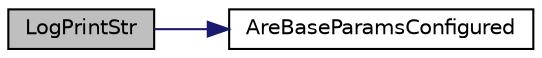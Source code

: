 digraph "LogPrintStr"
{
  edge [fontname="Helvetica",fontsize="10",labelfontname="Helvetica",labelfontsize="10"];
  node [fontname="Helvetica",fontsize="10",shape=record];
  rankdir="LR";
  Node318 [label="LogPrintStr",height=0.2,width=0.4,color="black", fillcolor="grey75", style="filled", fontcolor="black"];
  Node318 -> Node319 [color="midnightblue",fontsize="10",style="solid",fontname="Helvetica"];
  Node319 [label="AreBaseParamsConfigured",height=0.2,width=0.4,color="black", fillcolor="white", style="filled",URL="$chainparamsbase_8cpp.html#a6c3c6a1ea4fa02bf5a8cfeb7464b4f6b",tooltip="Return true if SelectBaseParamsFromCommandLine() has been called to select a network. "];
}
